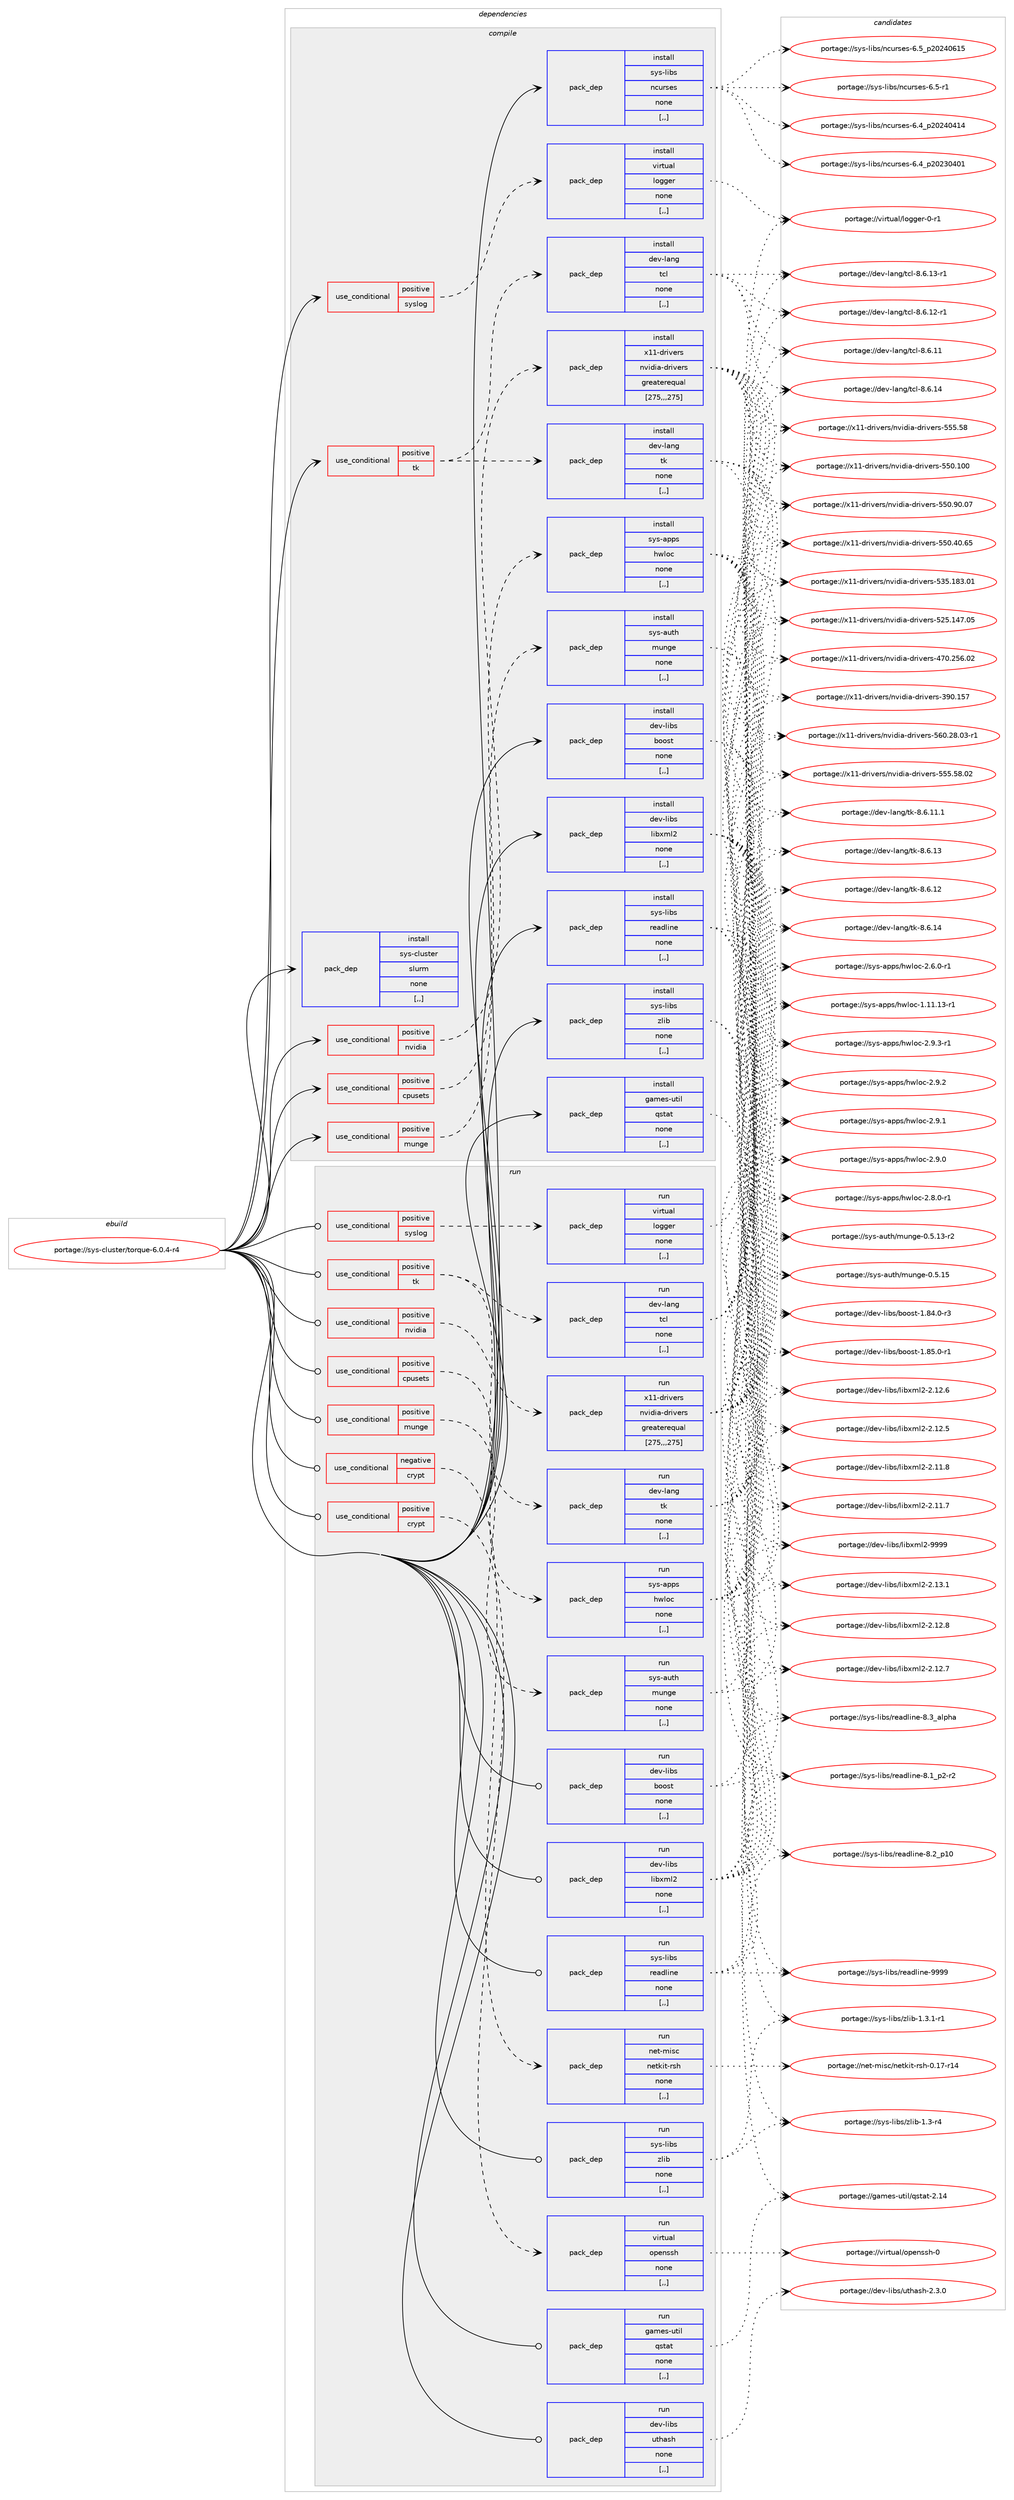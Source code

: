 digraph prolog {

# *************
# Graph options
# *************

newrank=true;
concentrate=true;
compound=true;
graph [rankdir=LR,fontname=Helvetica,fontsize=10,ranksep=1.5];#, ranksep=2.5, nodesep=0.2];
edge  [arrowhead=vee];
node  [fontname=Helvetica,fontsize=10];

# **********
# The ebuild
# **********

subgraph cluster_leftcol {
color=gray;
label=<<i>ebuild</i>>;
id [label="portage://sys-cluster/torque-6.0.4-r4", color=red, width=4, href="../sys-cluster/torque-6.0.4-r4.svg"];
}

# ****************
# The dependencies
# ****************

subgraph cluster_midcol {
color=gray;
label=<<i>dependencies</i>>;
subgraph cluster_compile {
fillcolor="#eeeeee";
style=filled;
label=<<i>compile</i>>;
subgraph cond114584 {
dependency431518 [label=<<TABLE BORDER="0" CELLBORDER="1" CELLSPACING="0" CELLPADDING="4"><TR><TD ROWSPAN="3" CELLPADDING="10">use_conditional</TD></TR><TR><TD>positive</TD></TR><TR><TD>cpusets</TD></TR></TABLE>>, shape=none, color=red];
subgraph pack313990 {
dependency431519 [label=<<TABLE BORDER="0" CELLBORDER="1" CELLSPACING="0" CELLPADDING="4" WIDTH="220"><TR><TD ROWSPAN="6" CELLPADDING="30">pack_dep</TD></TR><TR><TD WIDTH="110">install</TD></TR><TR><TD>sys-apps</TD></TR><TR><TD>hwloc</TD></TR><TR><TD>none</TD></TR><TR><TD>[,,]</TD></TR></TABLE>>, shape=none, color=blue];
}
dependency431518:e -> dependency431519:w [weight=20,style="dashed",arrowhead="vee"];
}
id:e -> dependency431518:w [weight=20,style="solid",arrowhead="vee"];
subgraph cond114585 {
dependency431520 [label=<<TABLE BORDER="0" CELLBORDER="1" CELLSPACING="0" CELLPADDING="4"><TR><TD ROWSPAN="3" CELLPADDING="10">use_conditional</TD></TR><TR><TD>positive</TD></TR><TR><TD>munge</TD></TR></TABLE>>, shape=none, color=red];
subgraph pack313991 {
dependency431521 [label=<<TABLE BORDER="0" CELLBORDER="1" CELLSPACING="0" CELLPADDING="4" WIDTH="220"><TR><TD ROWSPAN="6" CELLPADDING="30">pack_dep</TD></TR><TR><TD WIDTH="110">install</TD></TR><TR><TD>sys-auth</TD></TR><TR><TD>munge</TD></TR><TR><TD>none</TD></TR><TR><TD>[,,]</TD></TR></TABLE>>, shape=none, color=blue];
}
dependency431520:e -> dependency431521:w [weight=20,style="dashed",arrowhead="vee"];
}
id:e -> dependency431520:w [weight=20,style="solid",arrowhead="vee"];
subgraph cond114586 {
dependency431522 [label=<<TABLE BORDER="0" CELLBORDER="1" CELLSPACING="0" CELLPADDING="4"><TR><TD ROWSPAN="3" CELLPADDING="10">use_conditional</TD></TR><TR><TD>positive</TD></TR><TR><TD>nvidia</TD></TR></TABLE>>, shape=none, color=red];
subgraph pack313992 {
dependency431523 [label=<<TABLE BORDER="0" CELLBORDER="1" CELLSPACING="0" CELLPADDING="4" WIDTH="220"><TR><TD ROWSPAN="6" CELLPADDING="30">pack_dep</TD></TR><TR><TD WIDTH="110">install</TD></TR><TR><TD>x11-drivers</TD></TR><TR><TD>nvidia-drivers</TD></TR><TR><TD>greaterequal</TD></TR><TR><TD>[275,,,275]</TD></TR></TABLE>>, shape=none, color=blue];
}
dependency431522:e -> dependency431523:w [weight=20,style="dashed",arrowhead="vee"];
}
id:e -> dependency431522:w [weight=20,style="solid",arrowhead="vee"];
subgraph cond114587 {
dependency431524 [label=<<TABLE BORDER="0" CELLBORDER="1" CELLSPACING="0" CELLPADDING="4"><TR><TD ROWSPAN="3" CELLPADDING="10">use_conditional</TD></TR><TR><TD>positive</TD></TR><TR><TD>syslog</TD></TR></TABLE>>, shape=none, color=red];
subgraph pack313993 {
dependency431525 [label=<<TABLE BORDER="0" CELLBORDER="1" CELLSPACING="0" CELLPADDING="4" WIDTH="220"><TR><TD ROWSPAN="6" CELLPADDING="30">pack_dep</TD></TR><TR><TD WIDTH="110">install</TD></TR><TR><TD>virtual</TD></TR><TR><TD>logger</TD></TR><TR><TD>none</TD></TR><TR><TD>[,,]</TD></TR></TABLE>>, shape=none, color=blue];
}
dependency431524:e -> dependency431525:w [weight=20,style="dashed",arrowhead="vee"];
}
id:e -> dependency431524:w [weight=20,style="solid",arrowhead="vee"];
subgraph cond114588 {
dependency431526 [label=<<TABLE BORDER="0" CELLBORDER="1" CELLSPACING="0" CELLPADDING="4"><TR><TD ROWSPAN="3" CELLPADDING="10">use_conditional</TD></TR><TR><TD>positive</TD></TR><TR><TD>tk</TD></TR></TABLE>>, shape=none, color=red];
subgraph pack313994 {
dependency431527 [label=<<TABLE BORDER="0" CELLBORDER="1" CELLSPACING="0" CELLPADDING="4" WIDTH="220"><TR><TD ROWSPAN="6" CELLPADDING="30">pack_dep</TD></TR><TR><TD WIDTH="110">install</TD></TR><TR><TD>dev-lang</TD></TR><TR><TD>tk</TD></TR><TR><TD>none</TD></TR><TR><TD>[,,]</TD></TR></TABLE>>, shape=none, color=blue];
}
dependency431526:e -> dependency431527:w [weight=20,style="dashed",arrowhead="vee"];
subgraph pack313995 {
dependency431528 [label=<<TABLE BORDER="0" CELLBORDER="1" CELLSPACING="0" CELLPADDING="4" WIDTH="220"><TR><TD ROWSPAN="6" CELLPADDING="30">pack_dep</TD></TR><TR><TD WIDTH="110">install</TD></TR><TR><TD>dev-lang</TD></TR><TR><TD>tcl</TD></TR><TR><TD>none</TD></TR><TR><TD>[,,]</TD></TR></TABLE>>, shape=none, color=blue];
}
dependency431526:e -> dependency431528:w [weight=20,style="dashed",arrowhead="vee"];
}
id:e -> dependency431526:w [weight=20,style="solid",arrowhead="vee"];
subgraph pack313996 {
dependency431529 [label=<<TABLE BORDER="0" CELLBORDER="1" CELLSPACING="0" CELLPADDING="4" WIDTH="220"><TR><TD ROWSPAN="6" CELLPADDING="30">pack_dep</TD></TR><TR><TD WIDTH="110">install</TD></TR><TR><TD>dev-libs</TD></TR><TR><TD>boost</TD></TR><TR><TD>none</TD></TR><TR><TD>[,,]</TD></TR></TABLE>>, shape=none, color=blue];
}
id:e -> dependency431529:w [weight=20,style="solid",arrowhead="vee"];
subgraph pack313997 {
dependency431530 [label=<<TABLE BORDER="0" CELLBORDER="1" CELLSPACING="0" CELLPADDING="4" WIDTH="220"><TR><TD ROWSPAN="6" CELLPADDING="30">pack_dep</TD></TR><TR><TD WIDTH="110">install</TD></TR><TR><TD>dev-libs</TD></TR><TR><TD>libxml2</TD></TR><TR><TD>none</TD></TR><TR><TD>[,,]</TD></TR></TABLE>>, shape=none, color=blue];
}
id:e -> dependency431530:w [weight=20,style="solid",arrowhead="vee"];
subgraph pack313998 {
dependency431531 [label=<<TABLE BORDER="0" CELLBORDER="1" CELLSPACING="0" CELLPADDING="4" WIDTH="220"><TR><TD ROWSPAN="6" CELLPADDING="30">pack_dep</TD></TR><TR><TD WIDTH="110">install</TD></TR><TR><TD>sys-libs</TD></TR><TR><TD>ncurses</TD></TR><TR><TD>none</TD></TR><TR><TD>[,,]</TD></TR></TABLE>>, shape=none, color=blue];
}
id:e -> dependency431531:w [weight=20,style="solid",arrowhead="vee"];
subgraph pack313999 {
dependency431532 [label=<<TABLE BORDER="0" CELLBORDER="1" CELLSPACING="0" CELLPADDING="4" WIDTH="220"><TR><TD ROWSPAN="6" CELLPADDING="30">pack_dep</TD></TR><TR><TD WIDTH="110">install</TD></TR><TR><TD>sys-libs</TD></TR><TR><TD>readline</TD></TR><TR><TD>none</TD></TR><TR><TD>[,,]</TD></TR></TABLE>>, shape=none, color=blue];
}
id:e -> dependency431532:w [weight=20,style="solid",arrowhead="vee"];
subgraph pack314000 {
dependency431533 [label=<<TABLE BORDER="0" CELLBORDER="1" CELLSPACING="0" CELLPADDING="4" WIDTH="220"><TR><TD ROWSPAN="6" CELLPADDING="30">pack_dep</TD></TR><TR><TD WIDTH="110">install</TD></TR><TR><TD>sys-libs</TD></TR><TR><TD>zlib</TD></TR><TR><TD>none</TD></TR><TR><TD>[,,]</TD></TR></TABLE>>, shape=none, color=blue];
}
id:e -> dependency431533:w [weight=20,style="solid",arrowhead="vee"];
subgraph pack314001 {
dependency431534 [label=<<TABLE BORDER="0" CELLBORDER="1" CELLSPACING="0" CELLPADDING="4" WIDTH="220"><TR><TD ROWSPAN="6" CELLPADDING="30">pack_dep</TD></TR><TR><TD WIDTH="110">install</TD></TR><TR><TD>games-util</TD></TR><TR><TD>qstat</TD></TR><TR><TD>none</TD></TR><TR><TD>[,,]</TD></TR></TABLE>>, shape=none, color=blue];
}
id:e -> dependency431534:w [weight=20,style="solid",arrowhead="vee"];
subgraph pack314002 {
dependency431535 [label=<<TABLE BORDER="0" CELLBORDER="1" CELLSPACING="0" CELLPADDING="4" WIDTH="220"><TR><TD ROWSPAN="6" CELLPADDING="30">pack_dep</TD></TR><TR><TD WIDTH="110">install</TD></TR><TR><TD>sys-cluster</TD></TR><TR><TD>slurm</TD></TR><TR><TD>none</TD></TR><TR><TD>[,,]</TD></TR></TABLE>>, shape=none, color=blue];
}
id:e -> dependency431535:w [weight=20,style="solid",arrowhead="vee"];
}
subgraph cluster_compileandrun {
fillcolor="#eeeeee";
style=filled;
label=<<i>compile and run</i>>;
}
subgraph cluster_run {
fillcolor="#eeeeee";
style=filled;
label=<<i>run</i>>;
subgraph cond114589 {
dependency431536 [label=<<TABLE BORDER="0" CELLBORDER="1" CELLSPACING="0" CELLPADDING="4"><TR><TD ROWSPAN="3" CELLPADDING="10">use_conditional</TD></TR><TR><TD>negative</TD></TR><TR><TD>crypt</TD></TR></TABLE>>, shape=none, color=red];
subgraph pack314003 {
dependency431537 [label=<<TABLE BORDER="0" CELLBORDER="1" CELLSPACING="0" CELLPADDING="4" WIDTH="220"><TR><TD ROWSPAN="6" CELLPADDING="30">pack_dep</TD></TR><TR><TD WIDTH="110">run</TD></TR><TR><TD>net-misc</TD></TR><TR><TD>netkit-rsh</TD></TR><TR><TD>none</TD></TR><TR><TD>[,,]</TD></TR></TABLE>>, shape=none, color=blue];
}
dependency431536:e -> dependency431537:w [weight=20,style="dashed",arrowhead="vee"];
}
id:e -> dependency431536:w [weight=20,style="solid",arrowhead="odot"];
subgraph cond114590 {
dependency431538 [label=<<TABLE BORDER="0" CELLBORDER="1" CELLSPACING="0" CELLPADDING="4"><TR><TD ROWSPAN="3" CELLPADDING="10">use_conditional</TD></TR><TR><TD>positive</TD></TR><TR><TD>cpusets</TD></TR></TABLE>>, shape=none, color=red];
subgraph pack314004 {
dependency431539 [label=<<TABLE BORDER="0" CELLBORDER="1" CELLSPACING="0" CELLPADDING="4" WIDTH="220"><TR><TD ROWSPAN="6" CELLPADDING="30">pack_dep</TD></TR><TR><TD WIDTH="110">run</TD></TR><TR><TD>sys-apps</TD></TR><TR><TD>hwloc</TD></TR><TR><TD>none</TD></TR><TR><TD>[,,]</TD></TR></TABLE>>, shape=none, color=blue];
}
dependency431538:e -> dependency431539:w [weight=20,style="dashed",arrowhead="vee"];
}
id:e -> dependency431538:w [weight=20,style="solid",arrowhead="odot"];
subgraph cond114591 {
dependency431540 [label=<<TABLE BORDER="0" CELLBORDER="1" CELLSPACING="0" CELLPADDING="4"><TR><TD ROWSPAN="3" CELLPADDING="10">use_conditional</TD></TR><TR><TD>positive</TD></TR><TR><TD>crypt</TD></TR></TABLE>>, shape=none, color=red];
subgraph pack314005 {
dependency431541 [label=<<TABLE BORDER="0" CELLBORDER="1" CELLSPACING="0" CELLPADDING="4" WIDTH="220"><TR><TD ROWSPAN="6" CELLPADDING="30">pack_dep</TD></TR><TR><TD WIDTH="110">run</TD></TR><TR><TD>virtual</TD></TR><TR><TD>openssh</TD></TR><TR><TD>none</TD></TR><TR><TD>[,,]</TD></TR></TABLE>>, shape=none, color=blue];
}
dependency431540:e -> dependency431541:w [weight=20,style="dashed",arrowhead="vee"];
}
id:e -> dependency431540:w [weight=20,style="solid",arrowhead="odot"];
subgraph cond114592 {
dependency431542 [label=<<TABLE BORDER="0" CELLBORDER="1" CELLSPACING="0" CELLPADDING="4"><TR><TD ROWSPAN="3" CELLPADDING="10">use_conditional</TD></TR><TR><TD>positive</TD></TR><TR><TD>munge</TD></TR></TABLE>>, shape=none, color=red];
subgraph pack314006 {
dependency431543 [label=<<TABLE BORDER="0" CELLBORDER="1" CELLSPACING="0" CELLPADDING="4" WIDTH="220"><TR><TD ROWSPAN="6" CELLPADDING="30">pack_dep</TD></TR><TR><TD WIDTH="110">run</TD></TR><TR><TD>sys-auth</TD></TR><TR><TD>munge</TD></TR><TR><TD>none</TD></TR><TR><TD>[,,]</TD></TR></TABLE>>, shape=none, color=blue];
}
dependency431542:e -> dependency431543:w [weight=20,style="dashed",arrowhead="vee"];
}
id:e -> dependency431542:w [weight=20,style="solid",arrowhead="odot"];
subgraph cond114593 {
dependency431544 [label=<<TABLE BORDER="0" CELLBORDER="1" CELLSPACING="0" CELLPADDING="4"><TR><TD ROWSPAN="3" CELLPADDING="10">use_conditional</TD></TR><TR><TD>positive</TD></TR><TR><TD>nvidia</TD></TR></TABLE>>, shape=none, color=red];
subgraph pack314007 {
dependency431545 [label=<<TABLE BORDER="0" CELLBORDER="1" CELLSPACING="0" CELLPADDING="4" WIDTH="220"><TR><TD ROWSPAN="6" CELLPADDING="30">pack_dep</TD></TR><TR><TD WIDTH="110">run</TD></TR><TR><TD>x11-drivers</TD></TR><TR><TD>nvidia-drivers</TD></TR><TR><TD>greaterequal</TD></TR><TR><TD>[275,,,275]</TD></TR></TABLE>>, shape=none, color=blue];
}
dependency431544:e -> dependency431545:w [weight=20,style="dashed",arrowhead="vee"];
}
id:e -> dependency431544:w [weight=20,style="solid",arrowhead="odot"];
subgraph cond114594 {
dependency431546 [label=<<TABLE BORDER="0" CELLBORDER="1" CELLSPACING="0" CELLPADDING="4"><TR><TD ROWSPAN="3" CELLPADDING="10">use_conditional</TD></TR><TR><TD>positive</TD></TR><TR><TD>syslog</TD></TR></TABLE>>, shape=none, color=red];
subgraph pack314008 {
dependency431547 [label=<<TABLE BORDER="0" CELLBORDER="1" CELLSPACING="0" CELLPADDING="4" WIDTH="220"><TR><TD ROWSPAN="6" CELLPADDING="30">pack_dep</TD></TR><TR><TD WIDTH="110">run</TD></TR><TR><TD>virtual</TD></TR><TR><TD>logger</TD></TR><TR><TD>none</TD></TR><TR><TD>[,,]</TD></TR></TABLE>>, shape=none, color=blue];
}
dependency431546:e -> dependency431547:w [weight=20,style="dashed",arrowhead="vee"];
}
id:e -> dependency431546:w [weight=20,style="solid",arrowhead="odot"];
subgraph cond114595 {
dependency431548 [label=<<TABLE BORDER="0" CELLBORDER="1" CELLSPACING="0" CELLPADDING="4"><TR><TD ROWSPAN="3" CELLPADDING="10">use_conditional</TD></TR><TR><TD>positive</TD></TR><TR><TD>tk</TD></TR></TABLE>>, shape=none, color=red];
subgraph pack314009 {
dependency431549 [label=<<TABLE BORDER="0" CELLBORDER="1" CELLSPACING="0" CELLPADDING="4" WIDTH="220"><TR><TD ROWSPAN="6" CELLPADDING="30">pack_dep</TD></TR><TR><TD WIDTH="110">run</TD></TR><TR><TD>dev-lang</TD></TR><TR><TD>tk</TD></TR><TR><TD>none</TD></TR><TR><TD>[,,]</TD></TR></TABLE>>, shape=none, color=blue];
}
dependency431548:e -> dependency431549:w [weight=20,style="dashed",arrowhead="vee"];
subgraph pack314010 {
dependency431550 [label=<<TABLE BORDER="0" CELLBORDER="1" CELLSPACING="0" CELLPADDING="4" WIDTH="220"><TR><TD ROWSPAN="6" CELLPADDING="30">pack_dep</TD></TR><TR><TD WIDTH="110">run</TD></TR><TR><TD>dev-lang</TD></TR><TR><TD>tcl</TD></TR><TR><TD>none</TD></TR><TR><TD>[,,]</TD></TR></TABLE>>, shape=none, color=blue];
}
dependency431548:e -> dependency431550:w [weight=20,style="dashed",arrowhead="vee"];
}
id:e -> dependency431548:w [weight=20,style="solid",arrowhead="odot"];
subgraph pack314011 {
dependency431551 [label=<<TABLE BORDER="0" CELLBORDER="1" CELLSPACING="0" CELLPADDING="4" WIDTH="220"><TR><TD ROWSPAN="6" CELLPADDING="30">pack_dep</TD></TR><TR><TD WIDTH="110">run</TD></TR><TR><TD>dev-libs</TD></TR><TR><TD>boost</TD></TR><TR><TD>none</TD></TR><TR><TD>[,,]</TD></TR></TABLE>>, shape=none, color=blue];
}
id:e -> dependency431551:w [weight=20,style="solid",arrowhead="odot"];
subgraph pack314012 {
dependency431552 [label=<<TABLE BORDER="0" CELLBORDER="1" CELLSPACING="0" CELLPADDING="4" WIDTH="220"><TR><TD ROWSPAN="6" CELLPADDING="30">pack_dep</TD></TR><TR><TD WIDTH="110">run</TD></TR><TR><TD>dev-libs</TD></TR><TR><TD>libxml2</TD></TR><TR><TD>none</TD></TR><TR><TD>[,,]</TD></TR></TABLE>>, shape=none, color=blue];
}
id:e -> dependency431552:w [weight=20,style="solid",arrowhead="odot"];
subgraph pack314013 {
dependency431553 [label=<<TABLE BORDER="0" CELLBORDER="1" CELLSPACING="0" CELLPADDING="4" WIDTH="220"><TR><TD ROWSPAN="6" CELLPADDING="30">pack_dep</TD></TR><TR><TD WIDTH="110">run</TD></TR><TR><TD>sys-libs</TD></TR><TR><TD>readline</TD></TR><TR><TD>none</TD></TR><TR><TD>[,,]</TD></TR></TABLE>>, shape=none, color=blue];
}
id:e -> dependency431553:w [weight=20,style="solid",arrowhead="odot"];
subgraph pack314014 {
dependency431554 [label=<<TABLE BORDER="0" CELLBORDER="1" CELLSPACING="0" CELLPADDING="4" WIDTH="220"><TR><TD ROWSPAN="6" CELLPADDING="30">pack_dep</TD></TR><TR><TD WIDTH="110">run</TD></TR><TR><TD>sys-libs</TD></TR><TR><TD>zlib</TD></TR><TR><TD>none</TD></TR><TR><TD>[,,]</TD></TR></TABLE>>, shape=none, color=blue];
}
id:e -> dependency431554:w [weight=20,style="solid",arrowhead="odot"];
subgraph pack314015 {
dependency431555 [label=<<TABLE BORDER="0" CELLBORDER="1" CELLSPACING="0" CELLPADDING="4" WIDTH="220"><TR><TD ROWSPAN="6" CELLPADDING="30">pack_dep</TD></TR><TR><TD WIDTH="110">run</TD></TR><TR><TD>games-util</TD></TR><TR><TD>qstat</TD></TR><TR><TD>none</TD></TR><TR><TD>[,,]</TD></TR></TABLE>>, shape=none, color=blue];
}
id:e -> dependency431555:w [weight=20,style="solid",arrowhead="odot"];
subgraph pack314016 {
dependency431556 [label=<<TABLE BORDER="0" CELLBORDER="1" CELLSPACING="0" CELLPADDING="4" WIDTH="220"><TR><TD ROWSPAN="6" CELLPADDING="30">pack_dep</TD></TR><TR><TD WIDTH="110">run</TD></TR><TR><TD>dev-libs</TD></TR><TR><TD>uthash</TD></TR><TR><TD>none</TD></TR><TR><TD>[,,]</TD></TR></TABLE>>, shape=none, color=blue];
}
id:e -> dependency431556:w [weight=20,style="solid",arrowhead="odot"];
}
}

# **************
# The candidates
# **************

subgraph cluster_choices {
rank=same;
color=gray;
label=<<i>candidates</i>>;

subgraph choice313990 {
color=black;
nodesep=1;
choice115121115459711211211547104119108111994550465746514511449 [label="portage://sys-apps/hwloc-2.9.3-r1", color=red, width=4,href="../sys-apps/hwloc-2.9.3-r1.svg"];
choice11512111545971121121154710411910811199455046574650 [label="portage://sys-apps/hwloc-2.9.2", color=red, width=4,href="../sys-apps/hwloc-2.9.2.svg"];
choice11512111545971121121154710411910811199455046574649 [label="portage://sys-apps/hwloc-2.9.1", color=red, width=4,href="../sys-apps/hwloc-2.9.1.svg"];
choice11512111545971121121154710411910811199455046574648 [label="portage://sys-apps/hwloc-2.9.0", color=red, width=4,href="../sys-apps/hwloc-2.9.0.svg"];
choice115121115459711211211547104119108111994550465646484511449 [label="portage://sys-apps/hwloc-2.8.0-r1", color=red, width=4,href="../sys-apps/hwloc-2.8.0-r1.svg"];
choice115121115459711211211547104119108111994550465446484511449 [label="portage://sys-apps/hwloc-2.6.0-r1", color=red, width=4,href="../sys-apps/hwloc-2.6.0-r1.svg"];
choice1151211154597112112115471041191081119945494649494649514511449 [label="portage://sys-apps/hwloc-1.11.13-r1", color=red, width=4,href="../sys-apps/hwloc-1.11.13-r1.svg"];
dependency431519:e -> choice115121115459711211211547104119108111994550465746514511449:w [style=dotted,weight="100"];
dependency431519:e -> choice11512111545971121121154710411910811199455046574650:w [style=dotted,weight="100"];
dependency431519:e -> choice11512111545971121121154710411910811199455046574649:w [style=dotted,weight="100"];
dependency431519:e -> choice11512111545971121121154710411910811199455046574648:w [style=dotted,weight="100"];
dependency431519:e -> choice115121115459711211211547104119108111994550465646484511449:w [style=dotted,weight="100"];
dependency431519:e -> choice115121115459711211211547104119108111994550465446484511449:w [style=dotted,weight="100"];
dependency431519:e -> choice1151211154597112112115471041191081119945494649494649514511449:w [style=dotted,weight="100"];
}
subgraph choice313991 {
color=black;
nodesep=1;
choice11512111545971171161044710911711010310145484653464953 [label="portage://sys-auth/munge-0.5.15", color=red, width=4,href="../sys-auth/munge-0.5.15.svg"];
choice115121115459711711610447109117110103101454846534649514511450 [label="portage://sys-auth/munge-0.5.13-r2", color=red, width=4,href="../sys-auth/munge-0.5.13-r2.svg"];
dependency431521:e -> choice11512111545971171161044710911711010310145484653464953:w [style=dotted,weight="100"];
dependency431521:e -> choice115121115459711711610447109117110103101454846534649514511450:w [style=dotted,weight="100"];
}
subgraph choice313992 {
color=black;
nodesep=1;
choice120494945100114105118101114115471101181051001059745100114105118101114115455354484650564648514511449 [label="portage://x11-drivers/nvidia-drivers-560.28.03-r1", color=red, width=4,href="../x11-drivers/nvidia-drivers-560.28.03-r1.svg"];
choice12049494510011410511810111411547110118105100105974510011410511810111411545535353465356464850 [label="portage://x11-drivers/nvidia-drivers-555.58.02", color=red, width=4,href="../x11-drivers/nvidia-drivers-555.58.02.svg"];
choice12049494510011410511810111411547110118105100105974510011410511810111411545535353465356 [label="portage://x11-drivers/nvidia-drivers-555.58", color=red, width=4,href="../x11-drivers/nvidia-drivers-555.58.svg"];
choice1204949451001141051181011141154711011810510010597451001141051181011141154553534846494848 [label="portage://x11-drivers/nvidia-drivers-550.100", color=red, width=4,href="../x11-drivers/nvidia-drivers-550.100.svg"];
choice12049494510011410511810111411547110118105100105974510011410511810111411545535348465748464855 [label="portage://x11-drivers/nvidia-drivers-550.90.07", color=red, width=4,href="../x11-drivers/nvidia-drivers-550.90.07.svg"];
choice12049494510011410511810111411547110118105100105974510011410511810111411545535348465248465453 [label="portage://x11-drivers/nvidia-drivers-550.40.65", color=red, width=4,href="../x11-drivers/nvidia-drivers-550.40.65.svg"];
choice1204949451001141051181011141154711011810510010597451001141051181011141154553515346495651464849 [label="portage://x11-drivers/nvidia-drivers-535.183.01", color=red, width=4,href="../x11-drivers/nvidia-drivers-535.183.01.svg"];
choice1204949451001141051181011141154711011810510010597451001141051181011141154553505346495255464853 [label="portage://x11-drivers/nvidia-drivers-525.147.05", color=red, width=4,href="../x11-drivers/nvidia-drivers-525.147.05.svg"];
choice1204949451001141051181011141154711011810510010597451001141051181011141154552554846505354464850 [label="portage://x11-drivers/nvidia-drivers-470.256.02", color=red, width=4,href="../x11-drivers/nvidia-drivers-470.256.02.svg"];
choice1204949451001141051181011141154711011810510010597451001141051181011141154551574846495355 [label="portage://x11-drivers/nvidia-drivers-390.157", color=red, width=4,href="../x11-drivers/nvidia-drivers-390.157.svg"];
dependency431523:e -> choice120494945100114105118101114115471101181051001059745100114105118101114115455354484650564648514511449:w [style=dotted,weight="100"];
dependency431523:e -> choice12049494510011410511810111411547110118105100105974510011410511810111411545535353465356464850:w [style=dotted,weight="100"];
dependency431523:e -> choice12049494510011410511810111411547110118105100105974510011410511810111411545535353465356:w [style=dotted,weight="100"];
dependency431523:e -> choice1204949451001141051181011141154711011810510010597451001141051181011141154553534846494848:w [style=dotted,weight="100"];
dependency431523:e -> choice12049494510011410511810111411547110118105100105974510011410511810111411545535348465748464855:w [style=dotted,weight="100"];
dependency431523:e -> choice12049494510011410511810111411547110118105100105974510011410511810111411545535348465248465453:w [style=dotted,weight="100"];
dependency431523:e -> choice1204949451001141051181011141154711011810510010597451001141051181011141154553515346495651464849:w [style=dotted,weight="100"];
dependency431523:e -> choice1204949451001141051181011141154711011810510010597451001141051181011141154553505346495255464853:w [style=dotted,weight="100"];
dependency431523:e -> choice1204949451001141051181011141154711011810510010597451001141051181011141154552554846505354464850:w [style=dotted,weight="100"];
dependency431523:e -> choice1204949451001141051181011141154711011810510010597451001141051181011141154551574846495355:w [style=dotted,weight="100"];
}
subgraph choice313993 {
color=black;
nodesep=1;
choice118105114116117971084710811110310310111445484511449 [label="portage://virtual/logger-0-r1", color=red, width=4,href="../virtual/logger-0-r1.svg"];
dependency431525:e -> choice118105114116117971084710811110310310111445484511449:w [style=dotted,weight="100"];
}
subgraph choice313994 {
color=black;
nodesep=1;
choice10010111845108971101034711610745564654464952 [label="portage://dev-lang/tk-8.6.14", color=red, width=4,href="../dev-lang/tk-8.6.14.svg"];
choice10010111845108971101034711610745564654464951 [label="portage://dev-lang/tk-8.6.13", color=red, width=4,href="../dev-lang/tk-8.6.13.svg"];
choice10010111845108971101034711610745564654464950 [label="portage://dev-lang/tk-8.6.12", color=red, width=4,href="../dev-lang/tk-8.6.12.svg"];
choice100101118451089711010347116107455646544649494649 [label="portage://dev-lang/tk-8.6.11.1", color=red, width=4,href="../dev-lang/tk-8.6.11.1.svg"];
dependency431527:e -> choice10010111845108971101034711610745564654464952:w [style=dotted,weight="100"];
dependency431527:e -> choice10010111845108971101034711610745564654464951:w [style=dotted,weight="100"];
dependency431527:e -> choice10010111845108971101034711610745564654464950:w [style=dotted,weight="100"];
dependency431527:e -> choice100101118451089711010347116107455646544649494649:w [style=dotted,weight="100"];
}
subgraph choice313995 {
color=black;
nodesep=1;
choice1001011184510897110103471169910845564654464952 [label="portage://dev-lang/tcl-8.6.14", color=red, width=4,href="../dev-lang/tcl-8.6.14.svg"];
choice10010111845108971101034711699108455646544649514511449 [label="portage://dev-lang/tcl-8.6.13-r1", color=red, width=4,href="../dev-lang/tcl-8.6.13-r1.svg"];
choice10010111845108971101034711699108455646544649504511449 [label="portage://dev-lang/tcl-8.6.12-r1", color=red, width=4,href="../dev-lang/tcl-8.6.12-r1.svg"];
choice1001011184510897110103471169910845564654464949 [label="portage://dev-lang/tcl-8.6.11", color=red, width=4,href="../dev-lang/tcl-8.6.11.svg"];
dependency431528:e -> choice1001011184510897110103471169910845564654464952:w [style=dotted,weight="100"];
dependency431528:e -> choice10010111845108971101034711699108455646544649514511449:w [style=dotted,weight="100"];
dependency431528:e -> choice10010111845108971101034711699108455646544649504511449:w [style=dotted,weight="100"];
dependency431528:e -> choice1001011184510897110103471169910845564654464949:w [style=dotted,weight="100"];
}
subgraph choice313996 {
color=black;
nodesep=1;
choice10010111845108105981154798111111115116454946565346484511449 [label="portage://dev-libs/boost-1.85.0-r1", color=red, width=4,href="../dev-libs/boost-1.85.0-r1.svg"];
choice10010111845108105981154798111111115116454946565246484511451 [label="portage://dev-libs/boost-1.84.0-r3", color=red, width=4,href="../dev-libs/boost-1.84.0-r3.svg"];
dependency431529:e -> choice10010111845108105981154798111111115116454946565346484511449:w [style=dotted,weight="100"];
dependency431529:e -> choice10010111845108105981154798111111115116454946565246484511451:w [style=dotted,weight="100"];
}
subgraph choice313997 {
color=black;
nodesep=1;
choice10010111845108105981154710810598120109108504557575757 [label="portage://dev-libs/libxml2-9999", color=red, width=4,href="../dev-libs/libxml2-9999.svg"];
choice100101118451081059811547108105981201091085045504649514649 [label="portage://dev-libs/libxml2-2.13.1", color=red, width=4,href="../dev-libs/libxml2-2.13.1.svg"];
choice100101118451081059811547108105981201091085045504649504656 [label="portage://dev-libs/libxml2-2.12.8", color=red, width=4,href="../dev-libs/libxml2-2.12.8.svg"];
choice100101118451081059811547108105981201091085045504649504655 [label="portage://dev-libs/libxml2-2.12.7", color=red, width=4,href="../dev-libs/libxml2-2.12.7.svg"];
choice100101118451081059811547108105981201091085045504649504654 [label="portage://dev-libs/libxml2-2.12.6", color=red, width=4,href="../dev-libs/libxml2-2.12.6.svg"];
choice100101118451081059811547108105981201091085045504649504653 [label="portage://dev-libs/libxml2-2.12.5", color=red, width=4,href="../dev-libs/libxml2-2.12.5.svg"];
choice100101118451081059811547108105981201091085045504649494656 [label="portage://dev-libs/libxml2-2.11.8", color=red, width=4,href="../dev-libs/libxml2-2.11.8.svg"];
choice100101118451081059811547108105981201091085045504649494655 [label="portage://dev-libs/libxml2-2.11.7", color=red, width=4,href="../dev-libs/libxml2-2.11.7.svg"];
dependency431530:e -> choice10010111845108105981154710810598120109108504557575757:w [style=dotted,weight="100"];
dependency431530:e -> choice100101118451081059811547108105981201091085045504649514649:w [style=dotted,weight="100"];
dependency431530:e -> choice100101118451081059811547108105981201091085045504649504656:w [style=dotted,weight="100"];
dependency431530:e -> choice100101118451081059811547108105981201091085045504649504655:w [style=dotted,weight="100"];
dependency431530:e -> choice100101118451081059811547108105981201091085045504649504654:w [style=dotted,weight="100"];
dependency431530:e -> choice100101118451081059811547108105981201091085045504649504653:w [style=dotted,weight="100"];
dependency431530:e -> choice100101118451081059811547108105981201091085045504649494656:w [style=dotted,weight="100"];
dependency431530:e -> choice100101118451081059811547108105981201091085045504649494655:w [style=dotted,weight="100"];
}
subgraph choice313998 {
color=black;
nodesep=1;
choice1151211154510810598115471109911711411510111545544653951125048505248544953 [label="portage://sys-libs/ncurses-6.5_p20240615", color=red, width=4,href="../sys-libs/ncurses-6.5_p20240615.svg"];
choice11512111545108105981154711099117114115101115455446534511449 [label="portage://sys-libs/ncurses-6.5-r1", color=red, width=4,href="../sys-libs/ncurses-6.5-r1.svg"];
choice1151211154510810598115471109911711411510111545544652951125048505248524952 [label="portage://sys-libs/ncurses-6.4_p20240414", color=red, width=4,href="../sys-libs/ncurses-6.4_p20240414.svg"];
choice1151211154510810598115471109911711411510111545544652951125048505148524849 [label="portage://sys-libs/ncurses-6.4_p20230401", color=red, width=4,href="../sys-libs/ncurses-6.4_p20230401.svg"];
dependency431531:e -> choice1151211154510810598115471109911711411510111545544653951125048505248544953:w [style=dotted,weight="100"];
dependency431531:e -> choice11512111545108105981154711099117114115101115455446534511449:w [style=dotted,weight="100"];
dependency431531:e -> choice1151211154510810598115471109911711411510111545544652951125048505248524952:w [style=dotted,weight="100"];
dependency431531:e -> choice1151211154510810598115471109911711411510111545544652951125048505148524849:w [style=dotted,weight="100"];
}
subgraph choice313999 {
color=black;
nodesep=1;
choice115121115451081059811547114101971001081051101014557575757 [label="portage://sys-libs/readline-9999", color=red, width=4,href="../sys-libs/readline-9999.svg"];
choice1151211154510810598115471141019710010810511010145564651959710811210497 [label="portage://sys-libs/readline-8.3_alpha", color=red, width=4,href="../sys-libs/readline-8.3_alpha.svg"];
choice1151211154510810598115471141019710010810511010145564650951124948 [label="portage://sys-libs/readline-8.2_p10", color=red, width=4,href="../sys-libs/readline-8.2_p10.svg"];
choice115121115451081059811547114101971001081051101014556464995112504511450 [label="portage://sys-libs/readline-8.1_p2-r2", color=red, width=4,href="../sys-libs/readline-8.1_p2-r2.svg"];
dependency431532:e -> choice115121115451081059811547114101971001081051101014557575757:w [style=dotted,weight="100"];
dependency431532:e -> choice1151211154510810598115471141019710010810511010145564651959710811210497:w [style=dotted,weight="100"];
dependency431532:e -> choice1151211154510810598115471141019710010810511010145564650951124948:w [style=dotted,weight="100"];
dependency431532:e -> choice115121115451081059811547114101971001081051101014556464995112504511450:w [style=dotted,weight="100"];
}
subgraph choice314000 {
color=black;
nodesep=1;
choice115121115451081059811547122108105984549465146494511449 [label="portage://sys-libs/zlib-1.3.1-r1", color=red, width=4,href="../sys-libs/zlib-1.3.1-r1.svg"];
choice11512111545108105981154712210810598454946514511452 [label="portage://sys-libs/zlib-1.3-r4", color=red, width=4,href="../sys-libs/zlib-1.3-r4.svg"];
dependency431533:e -> choice115121115451081059811547122108105984549465146494511449:w [style=dotted,weight="100"];
dependency431533:e -> choice11512111545108105981154712210810598454946514511452:w [style=dotted,weight="100"];
}
subgraph choice314001 {
color=black;
nodesep=1;
choice103971091011154511711610510847113115116971164550464952 [label="portage://games-util/qstat-2.14", color=red, width=4,href="../games-util/qstat-2.14.svg"];
dependency431534:e -> choice103971091011154511711610510847113115116971164550464952:w [style=dotted,weight="100"];
}
subgraph choice314002 {
color=black;
nodesep=1;
}
subgraph choice314003 {
color=black;
nodesep=1;
choice110101116451091051159947110101116107105116451141151044548464955451144952 [label="portage://net-misc/netkit-rsh-0.17-r14", color=red, width=4,href="../net-misc/netkit-rsh-0.17-r14.svg"];
dependency431537:e -> choice110101116451091051159947110101116107105116451141151044548464955451144952:w [style=dotted,weight="100"];
}
subgraph choice314004 {
color=black;
nodesep=1;
choice115121115459711211211547104119108111994550465746514511449 [label="portage://sys-apps/hwloc-2.9.3-r1", color=red, width=4,href="../sys-apps/hwloc-2.9.3-r1.svg"];
choice11512111545971121121154710411910811199455046574650 [label="portage://sys-apps/hwloc-2.9.2", color=red, width=4,href="../sys-apps/hwloc-2.9.2.svg"];
choice11512111545971121121154710411910811199455046574649 [label="portage://sys-apps/hwloc-2.9.1", color=red, width=4,href="../sys-apps/hwloc-2.9.1.svg"];
choice11512111545971121121154710411910811199455046574648 [label="portage://sys-apps/hwloc-2.9.0", color=red, width=4,href="../sys-apps/hwloc-2.9.0.svg"];
choice115121115459711211211547104119108111994550465646484511449 [label="portage://sys-apps/hwloc-2.8.0-r1", color=red, width=4,href="../sys-apps/hwloc-2.8.0-r1.svg"];
choice115121115459711211211547104119108111994550465446484511449 [label="portage://sys-apps/hwloc-2.6.0-r1", color=red, width=4,href="../sys-apps/hwloc-2.6.0-r1.svg"];
choice1151211154597112112115471041191081119945494649494649514511449 [label="portage://sys-apps/hwloc-1.11.13-r1", color=red, width=4,href="../sys-apps/hwloc-1.11.13-r1.svg"];
dependency431539:e -> choice115121115459711211211547104119108111994550465746514511449:w [style=dotted,weight="100"];
dependency431539:e -> choice11512111545971121121154710411910811199455046574650:w [style=dotted,weight="100"];
dependency431539:e -> choice11512111545971121121154710411910811199455046574649:w [style=dotted,weight="100"];
dependency431539:e -> choice11512111545971121121154710411910811199455046574648:w [style=dotted,weight="100"];
dependency431539:e -> choice115121115459711211211547104119108111994550465646484511449:w [style=dotted,weight="100"];
dependency431539:e -> choice115121115459711211211547104119108111994550465446484511449:w [style=dotted,weight="100"];
dependency431539:e -> choice1151211154597112112115471041191081119945494649494649514511449:w [style=dotted,weight="100"];
}
subgraph choice314005 {
color=black;
nodesep=1;
choice11810511411611797108471111121011101151151044548 [label="portage://virtual/openssh-0", color=red, width=4,href="../virtual/openssh-0.svg"];
dependency431541:e -> choice11810511411611797108471111121011101151151044548:w [style=dotted,weight="100"];
}
subgraph choice314006 {
color=black;
nodesep=1;
choice11512111545971171161044710911711010310145484653464953 [label="portage://sys-auth/munge-0.5.15", color=red, width=4,href="../sys-auth/munge-0.5.15.svg"];
choice115121115459711711610447109117110103101454846534649514511450 [label="portage://sys-auth/munge-0.5.13-r2", color=red, width=4,href="../sys-auth/munge-0.5.13-r2.svg"];
dependency431543:e -> choice11512111545971171161044710911711010310145484653464953:w [style=dotted,weight="100"];
dependency431543:e -> choice115121115459711711610447109117110103101454846534649514511450:w [style=dotted,weight="100"];
}
subgraph choice314007 {
color=black;
nodesep=1;
choice120494945100114105118101114115471101181051001059745100114105118101114115455354484650564648514511449 [label="portage://x11-drivers/nvidia-drivers-560.28.03-r1", color=red, width=4,href="../x11-drivers/nvidia-drivers-560.28.03-r1.svg"];
choice12049494510011410511810111411547110118105100105974510011410511810111411545535353465356464850 [label="portage://x11-drivers/nvidia-drivers-555.58.02", color=red, width=4,href="../x11-drivers/nvidia-drivers-555.58.02.svg"];
choice12049494510011410511810111411547110118105100105974510011410511810111411545535353465356 [label="portage://x11-drivers/nvidia-drivers-555.58", color=red, width=4,href="../x11-drivers/nvidia-drivers-555.58.svg"];
choice1204949451001141051181011141154711011810510010597451001141051181011141154553534846494848 [label="portage://x11-drivers/nvidia-drivers-550.100", color=red, width=4,href="../x11-drivers/nvidia-drivers-550.100.svg"];
choice12049494510011410511810111411547110118105100105974510011410511810111411545535348465748464855 [label="portage://x11-drivers/nvidia-drivers-550.90.07", color=red, width=4,href="../x11-drivers/nvidia-drivers-550.90.07.svg"];
choice12049494510011410511810111411547110118105100105974510011410511810111411545535348465248465453 [label="portage://x11-drivers/nvidia-drivers-550.40.65", color=red, width=4,href="../x11-drivers/nvidia-drivers-550.40.65.svg"];
choice1204949451001141051181011141154711011810510010597451001141051181011141154553515346495651464849 [label="portage://x11-drivers/nvidia-drivers-535.183.01", color=red, width=4,href="../x11-drivers/nvidia-drivers-535.183.01.svg"];
choice1204949451001141051181011141154711011810510010597451001141051181011141154553505346495255464853 [label="portage://x11-drivers/nvidia-drivers-525.147.05", color=red, width=4,href="../x11-drivers/nvidia-drivers-525.147.05.svg"];
choice1204949451001141051181011141154711011810510010597451001141051181011141154552554846505354464850 [label="portage://x11-drivers/nvidia-drivers-470.256.02", color=red, width=4,href="../x11-drivers/nvidia-drivers-470.256.02.svg"];
choice1204949451001141051181011141154711011810510010597451001141051181011141154551574846495355 [label="portage://x11-drivers/nvidia-drivers-390.157", color=red, width=4,href="../x11-drivers/nvidia-drivers-390.157.svg"];
dependency431545:e -> choice120494945100114105118101114115471101181051001059745100114105118101114115455354484650564648514511449:w [style=dotted,weight="100"];
dependency431545:e -> choice12049494510011410511810111411547110118105100105974510011410511810111411545535353465356464850:w [style=dotted,weight="100"];
dependency431545:e -> choice12049494510011410511810111411547110118105100105974510011410511810111411545535353465356:w [style=dotted,weight="100"];
dependency431545:e -> choice1204949451001141051181011141154711011810510010597451001141051181011141154553534846494848:w [style=dotted,weight="100"];
dependency431545:e -> choice12049494510011410511810111411547110118105100105974510011410511810111411545535348465748464855:w [style=dotted,weight="100"];
dependency431545:e -> choice12049494510011410511810111411547110118105100105974510011410511810111411545535348465248465453:w [style=dotted,weight="100"];
dependency431545:e -> choice1204949451001141051181011141154711011810510010597451001141051181011141154553515346495651464849:w [style=dotted,weight="100"];
dependency431545:e -> choice1204949451001141051181011141154711011810510010597451001141051181011141154553505346495255464853:w [style=dotted,weight="100"];
dependency431545:e -> choice1204949451001141051181011141154711011810510010597451001141051181011141154552554846505354464850:w [style=dotted,weight="100"];
dependency431545:e -> choice1204949451001141051181011141154711011810510010597451001141051181011141154551574846495355:w [style=dotted,weight="100"];
}
subgraph choice314008 {
color=black;
nodesep=1;
choice118105114116117971084710811110310310111445484511449 [label="portage://virtual/logger-0-r1", color=red, width=4,href="../virtual/logger-0-r1.svg"];
dependency431547:e -> choice118105114116117971084710811110310310111445484511449:w [style=dotted,weight="100"];
}
subgraph choice314009 {
color=black;
nodesep=1;
choice10010111845108971101034711610745564654464952 [label="portage://dev-lang/tk-8.6.14", color=red, width=4,href="../dev-lang/tk-8.6.14.svg"];
choice10010111845108971101034711610745564654464951 [label="portage://dev-lang/tk-8.6.13", color=red, width=4,href="../dev-lang/tk-8.6.13.svg"];
choice10010111845108971101034711610745564654464950 [label="portage://dev-lang/tk-8.6.12", color=red, width=4,href="../dev-lang/tk-8.6.12.svg"];
choice100101118451089711010347116107455646544649494649 [label="portage://dev-lang/tk-8.6.11.1", color=red, width=4,href="../dev-lang/tk-8.6.11.1.svg"];
dependency431549:e -> choice10010111845108971101034711610745564654464952:w [style=dotted,weight="100"];
dependency431549:e -> choice10010111845108971101034711610745564654464951:w [style=dotted,weight="100"];
dependency431549:e -> choice10010111845108971101034711610745564654464950:w [style=dotted,weight="100"];
dependency431549:e -> choice100101118451089711010347116107455646544649494649:w [style=dotted,weight="100"];
}
subgraph choice314010 {
color=black;
nodesep=1;
choice1001011184510897110103471169910845564654464952 [label="portage://dev-lang/tcl-8.6.14", color=red, width=4,href="../dev-lang/tcl-8.6.14.svg"];
choice10010111845108971101034711699108455646544649514511449 [label="portage://dev-lang/tcl-8.6.13-r1", color=red, width=4,href="../dev-lang/tcl-8.6.13-r1.svg"];
choice10010111845108971101034711699108455646544649504511449 [label="portage://dev-lang/tcl-8.6.12-r1", color=red, width=4,href="../dev-lang/tcl-8.6.12-r1.svg"];
choice1001011184510897110103471169910845564654464949 [label="portage://dev-lang/tcl-8.6.11", color=red, width=4,href="../dev-lang/tcl-8.6.11.svg"];
dependency431550:e -> choice1001011184510897110103471169910845564654464952:w [style=dotted,weight="100"];
dependency431550:e -> choice10010111845108971101034711699108455646544649514511449:w [style=dotted,weight="100"];
dependency431550:e -> choice10010111845108971101034711699108455646544649504511449:w [style=dotted,weight="100"];
dependency431550:e -> choice1001011184510897110103471169910845564654464949:w [style=dotted,weight="100"];
}
subgraph choice314011 {
color=black;
nodesep=1;
choice10010111845108105981154798111111115116454946565346484511449 [label="portage://dev-libs/boost-1.85.0-r1", color=red, width=4,href="../dev-libs/boost-1.85.0-r1.svg"];
choice10010111845108105981154798111111115116454946565246484511451 [label="portage://dev-libs/boost-1.84.0-r3", color=red, width=4,href="../dev-libs/boost-1.84.0-r3.svg"];
dependency431551:e -> choice10010111845108105981154798111111115116454946565346484511449:w [style=dotted,weight="100"];
dependency431551:e -> choice10010111845108105981154798111111115116454946565246484511451:w [style=dotted,weight="100"];
}
subgraph choice314012 {
color=black;
nodesep=1;
choice10010111845108105981154710810598120109108504557575757 [label="portage://dev-libs/libxml2-9999", color=red, width=4,href="../dev-libs/libxml2-9999.svg"];
choice100101118451081059811547108105981201091085045504649514649 [label="portage://dev-libs/libxml2-2.13.1", color=red, width=4,href="../dev-libs/libxml2-2.13.1.svg"];
choice100101118451081059811547108105981201091085045504649504656 [label="portage://dev-libs/libxml2-2.12.8", color=red, width=4,href="../dev-libs/libxml2-2.12.8.svg"];
choice100101118451081059811547108105981201091085045504649504655 [label="portage://dev-libs/libxml2-2.12.7", color=red, width=4,href="../dev-libs/libxml2-2.12.7.svg"];
choice100101118451081059811547108105981201091085045504649504654 [label="portage://dev-libs/libxml2-2.12.6", color=red, width=4,href="../dev-libs/libxml2-2.12.6.svg"];
choice100101118451081059811547108105981201091085045504649504653 [label="portage://dev-libs/libxml2-2.12.5", color=red, width=4,href="../dev-libs/libxml2-2.12.5.svg"];
choice100101118451081059811547108105981201091085045504649494656 [label="portage://dev-libs/libxml2-2.11.8", color=red, width=4,href="../dev-libs/libxml2-2.11.8.svg"];
choice100101118451081059811547108105981201091085045504649494655 [label="portage://dev-libs/libxml2-2.11.7", color=red, width=4,href="../dev-libs/libxml2-2.11.7.svg"];
dependency431552:e -> choice10010111845108105981154710810598120109108504557575757:w [style=dotted,weight="100"];
dependency431552:e -> choice100101118451081059811547108105981201091085045504649514649:w [style=dotted,weight="100"];
dependency431552:e -> choice100101118451081059811547108105981201091085045504649504656:w [style=dotted,weight="100"];
dependency431552:e -> choice100101118451081059811547108105981201091085045504649504655:w [style=dotted,weight="100"];
dependency431552:e -> choice100101118451081059811547108105981201091085045504649504654:w [style=dotted,weight="100"];
dependency431552:e -> choice100101118451081059811547108105981201091085045504649504653:w [style=dotted,weight="100"];
dependency431552:e -> choice100101118451081059811547108105981201091085045504649494656:w [style=dotted,weight="100"];
dependency431552:e -> choice100101118451081059811547108105981201091085045504649494655:w [style=dotted,weight="100"];
}
subgraph choice314013 {
color=black;
nodesep=1;
choice115121115451081059811547114101971001081051101014557575757 [label="portage://sys-libs/readline-9999", color=red, width=4,href="../sys-libs/readline-9999.svg"];
choice1151211154510810598115471141019710010810511010145564651959710811210497 [label="portage://sys-libs/readline-8.3_alpha", color=red, width=4,href="../sys-libs/readline-8.3_alpha.svg"];
choice1151211154510810598115471141019710010810511010145564650951124948 [label="portage://sys-libs/readline-8.2_p10", color=red, width=4,href="../sys-libs/readline-8.2_p10.svg"];
choice115121115451081059811547114101971001081051101014556464995112504511450 [label="portage://sys-libs/readline-8.1_p2-r2", color=red, width=4,href="../sys-libs/readline-8.1_p2-r2.svg"];
dependency431553:e -> choice115121115451081059811547114101971001081051101014557575757:w [style=dotted,weight="100"];
dependency431553:e -> choice1151211154510810598115471141019710010810511010145564651959710811210497:w [style=dotted,weight="100"];
dependency431553:e -> choice1151211154510810598115471141019710010810511010145564650951124948:w [style=dotted,weight="100"];
dependency431553:e -> choice115121115451081059811547114101971001081051101014556464995112504511450:w [style=dotted,weight="100"];
}
subgraph choice314014 {
color=black;
nodesep=1;
choice115121115451081059811547122108105984549465146494511449 [label="portage://sys-libs/zlib-1.3.1-r1", color=red, width=4,href="../sys-libs/zlib-1.3.1-r1.svg"];
choice11512111545108105981154712210810598454946514511452 [label="portage://sys-libs/zlib-1.3-r4", color=red, width=4,href="../sys-libs/zlib-1.3-r4.svg"];
dependency431554:e -> choice115121115451081059811547122108105984549465146494511449:w [style=dotted,weight="100"];
dependency431554:e -> choice11512111545108105981154712210810598454946514511452:w [style=dotted,weight="100"];
}
subgraph choice314015 {
color=black;
nodesep=1;
choice103971091011154511711610510847113115116971164550464952 [label="portage://games-util/qstat-2.14", color=red, width=4,href="../games-util/qstat-2.14.svg"];
dependency431555:e -> choice103971091011154511711610510847113115116971164550464952:w [style=dotted,weight="100"];
}
subgraph choice314016 {
color=black;
nodesep=1;
choice10010111845108105981154711711610497115104455046514648 [label="portage://dev-libs/uthash-2.3.0", color=red, width=4,href="../dev-libs/uthash-2.3.0.svg"];
dependency431556:e -> choice10010111845108105981154711711610497115104455046514648:w [style=dotted,weight="100"];
}
}

}
